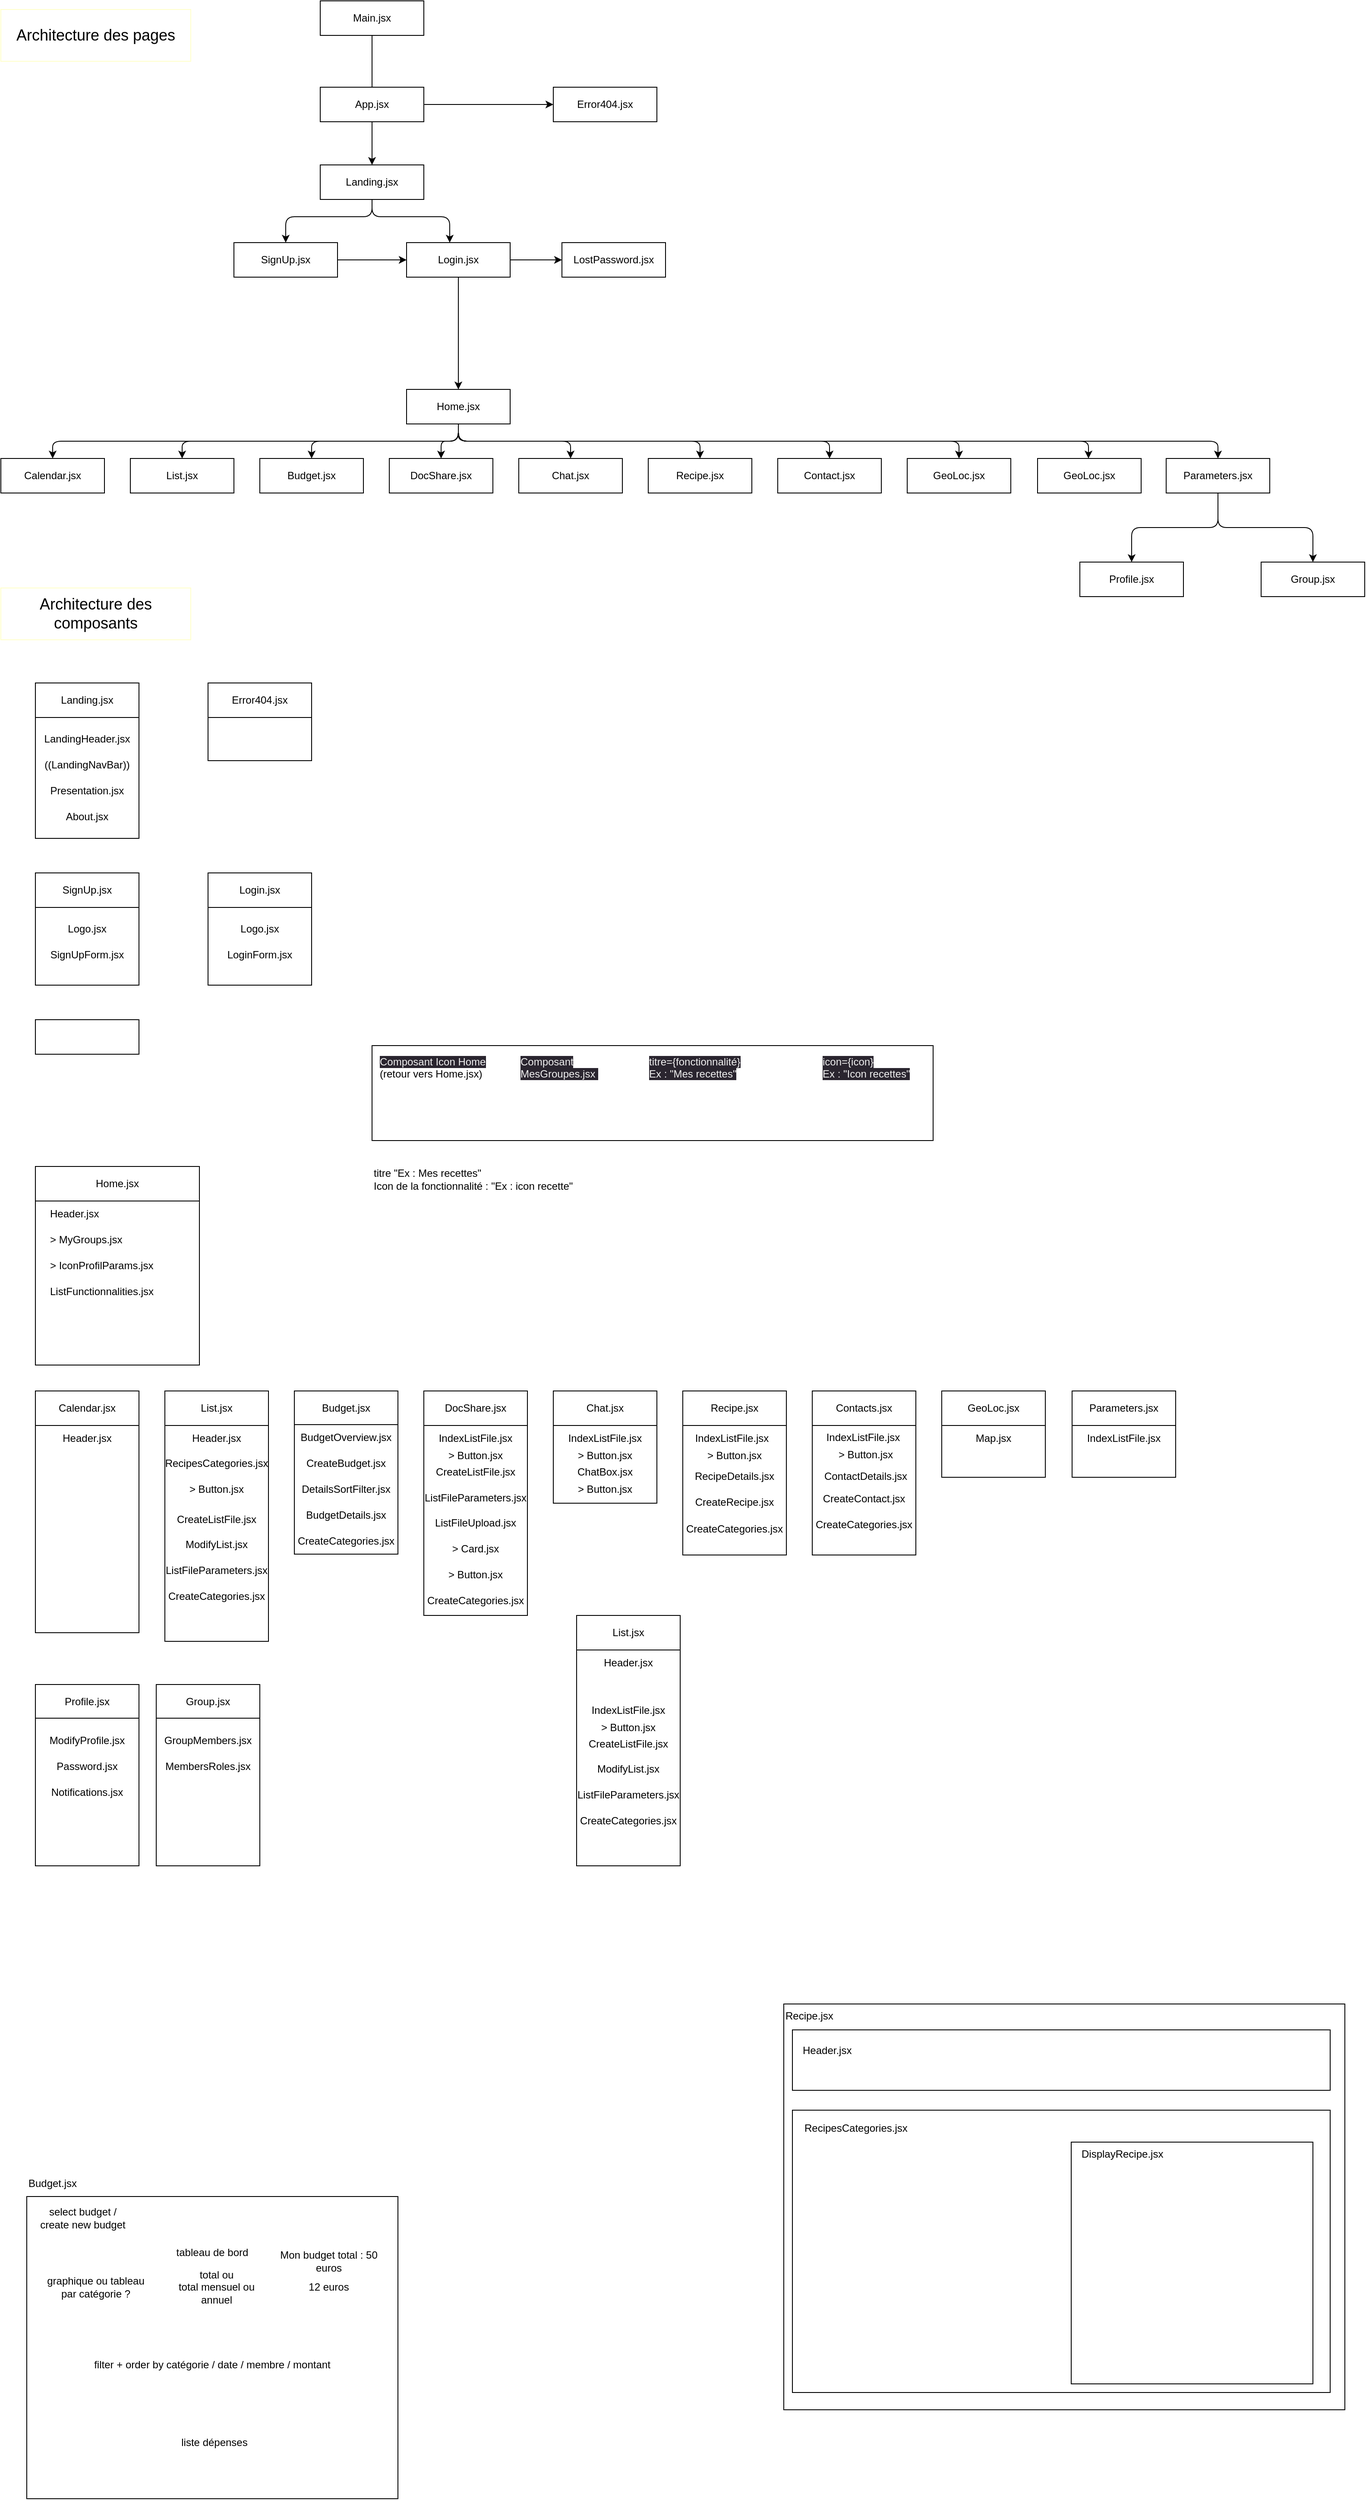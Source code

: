 <mxfile>
    <diagram id="5o8bM8-QLdAC3v31qYS7" name="Page-1">
        <mxGraphModel dx="1449" dy="747" grid="1" gridSize="10" guides="1" tooltips="1" connect="1" arrows="1" fold="1" page="1" pageScale="1" pageWidth="827" pageHeight="1169" math="0" shadow="0">
            <root>
                <mxCell id="0"/>
                <mxCell id="1" parent="0"/>
                <mxCell id="180" value="" style="whiteSpace=wrap;html=1;" parent="1" vertex="1">
                    <mxGeometry x="80" y="1679" width="120" height="241" as="geometry"/>
                </mxCell>
                <mxCell id="299" value="" style="whiteSpace=wrap;html=1;" parent="1" vertex="1">
                    <mxGeometry x="1500" y="680" width="120" height="40" as="geometry"/>
                </mxCell>
                <mxCell id="287" value="" style="whiteSpace=wrap;html=1;" parent="1" vertex="1">
                    <mxGeometry x="1290" y="680" width="120" height="40" as="geometry"/>
                </mxCell>
                <mxCell id="97" style="edgeStyle=none;html=1;exitX=0.5;exitY=1;exitDx=0;exitDy=0;entryX=0.5;entryY=0;entryDx=0;entryDy=0;" parent="1" source="2" target="9" edge="1">
                    <mxGeometry relative="1" as="geometry"/>
                </mxCell>
                <mxCell id="2" value="" style="whiteSpace=wrap;html=1;" parent="1" vertex="1">
                    <mxGeometry x="410" y="30" width="120" height="40" as="geometry"/>
                </mxCell>
                <mxCell id="3" value="Main.jsx" style="text;strokeColor=none;align=center;fillColor=none;html=1;verticalAlign=middle;whiteSpace=wrap;rounded=0;" parent="1" vertex="1">
                    <mxGeometry x="440" y="35" width="60" height="30" as="geometry"/>
                </mxCell>
                <mxCell id="9" value="" style="whiteSpace=wrap;html=1;" parent="1" vertex="1">
                    <mxGeometry x="410" y="220" width="120" height="40" as="geometry"/>
                </mxCell>
                <mxCell id="10" value="Landing.jsx" style="text;strokeColor=none;align=center;fillColor=none;html=1;verticalAlign=middle;whiteSpace=wrap;rounded=0;" parent="1" vertex="1">
                    <mxGeometry x="440" y="225" width="60" height="30" as="geometry"/>
                </mxCell>
                <mxCell id="22" style="edgeStyle=none;html=1;exitX=1;exitY=0.5;exitDx=0;exitDy=0;entryX=0;entryY=0.5;entryDx=0;entryDy=0;" parent="1" source="13" target="15" edge="1">
                    <mxGeometry relative="1" as="geometry"/>
                </mxCell>
                <mxCell id="13" value="" style="whiteSpace=wrap;html=1;" parent="1" vertex="1">
                    <mxGeometry x="310" y="310" width="120" height="40" as="geometry"/>
                </mxCell>
                <mxCell id="14" value="SignUp.jsx" style="text;strokeColor=none;align=center;fillColor=none;html=1;verticalAlign=middle;whiteSpace=wrap;rounded=0;" parent="1" vertex="1">
                    <mxGeometry x="340" y="315" width="60" height="30" as="geometry"/>
                </mxCell>
                <mxCell id="184" style="edgeStyle=none;html=1;exitX=1;exitY=0.5;exitDx=0;exitDy=0;entryX=0;entryY=0.5;entryDx=0;entryDy=0;fontSize=18;" parent="1" source="15" target="182" edge="1">
                    <mxGeometry relative="1" as="geometry"/>
                </mxCell>
                <mxCell id="15" value="" style="whiteSpace=wrap;html=1;" parent="1" vertex="1">
                    <mxGeometry x="510" y="310" width="120" height="40" as="geometry"/>
                </mxCell>
                <mxCell id="380" style="edgeStyle=none;html=1;entryX=0.5;entryY=0;entryDx=0;entryDy=0;" parent="1" target="23" edge="1">
                    <mxGeometry relative="1" as="geometry">
                        <mxPoint x="570" y="350" as="sourcePoint"/>
                        <Array as="points">
                            <mxPoint x="570" y="390"/>
                        </Array>
                    </mxGeometry>
                </mxCell>
                <mxCell id="16" value="Login.jsx" style="text;strokeColor=none;align=center;fillColor=none;html=1;verticalAlign=middle;whiteSpace=wrap;rounded=0;" parent="1" vertex="1">
                    <mxGeometry x="540" y="315" width="60" height="30" as="geometry"/>
                </mxCell>
                <mxCell id="23" value="" style="whiteSpace=wrap;html=1;" parent="1" vertex="1">
                    <mxGeometry x="510" y="480" width="120" height="40" as="geometry"/>
                </mxCell>
                <mxCell id="24" value="Home.jsx" style="text;strokeColor=none;align=center;fillColor=none;html=1;verticalAlign=middle;whiteSpace=wrap;rounded=0;" parent="1" vertex="1">
                    <mxGeometry x="540" y="485" width="60" height="30" as="geometry"/>
                </mxCell>
                <mxCell id="26" value="" style="whiteSpace=wrap;html=1;" parent="1" vertex="1">
                    <mxGeometry x="40" y="560" width="120" height="40" as="geometry"/>
                </mxCell>
                <mxCell id="27" value="Calendar.jsx" style="text;strokeColor=none;align=center;fillColor=none;html=1;verticalAlign=middle;whiteSpace=wrap;rounded=0;" parent="1" vertex="1">
                    <mxGeometry x="70" y="565" width="60" height="30" as="geometry"/>
                </mxCell>
                <mxCell id="28" value="" style="whiteSpace=wrap;html=1;" parent="1" vertex="1">
                    <mxGeometry x="190" y="560" width="120" height="40" as="geometry"/>
                </mxCell>
                <mxCell id="29" value="List.jsx" style="text;strokeColor=none;align=center;fillColor=none;html=1;verticalAlign=middle;whiteSpace=wrap;rounded=0;" parent="1" vertex="1">
                    <mxGeometry x="220" y="565" width="60" height="30" as="geometry"/>
                </mxCell>
                <mxCell id="30" value="" style="whiteSpace=wrap;html=1;" parent="1" vertex="1">
                    <mxGeometry x="340" y="560" width="120" height="40" as="geometry"/>
                </mxCell>
                <mxCell id="31" value="Budget.jsx" style="text;strokeColor=none;align=center;fillColor=none;html=1;verticalAlign=middle;whiteSpace=wrap;rounded=0;" parent="1" vertex="1">
                    <mxGeometry x="370" y="565" width="60" height="30" as="geometry"/>
                </mxCell>
                <mxCell id="32" value="" style="whiteSpace=wrap;html=1;" parent="1" vertex="1">
                    <mxGeometry x="490" y="560" width="120" height="40" as="geometry"/>
                </mxCell>
                <mxCell id="33" value="DocShare.jsx" style="text;strokeColor=none;align=center;fillColor=none;html=1;verticalAlign=middle;whiteSpace=wrap;rounded=0;" parent="1" vertex="1">
                    <mxGeometry x="520" y="565" width="60" height="30" as="geometry"/>
                </mxCell>
                <mxCell id="34" value="" style="whiteSpace=wrap;html=1;" parent="1" vertex="1">
                    <mxGeometry x="640" y="560" width="120" height="40" as="geometry"/>
                </mxCell>
                <mxCell id="35" value="Chat.jsx" style="text;strokeColor=none;align=center;fillColor=none;html=1;verticalAlign=middle;whiteSpace=wrap;rounded=0;" parent="1" vertex="1">
                    <mxGeometry x="670" y="565" width="60" height="30" as="geometry"/>
                </mxCell>
                <mxCell id="36" value="" style="whiteSpace=wrap;html=1;" parent="1" vertex="1">
                    <mxGeometry x="790" y="560" width="120" height="40" as="geometry"/>
                </mxCell>
                <mxCell id="37" value="Recipe.jsx" style="text;strokeColor=none;align=center;fillColor=none;html=1;verticalAlign=middle;whiteSpace=wrap;rounded=0;" parent="1" vertex="1">
                    <mxGeometry x="820" y="565" width="60" height="30" as="geometry"/>
                </mxCell>
                <mxCell id="38" style="edgeStyle=orthogonalEdgeStyle;html=1;exitX=0.5;exitY=1;exitDx=0;exitDy=0;entryX=0.5;entryY=0;entryDx=0;entryDy=0;" parent="1" source="23" target="26" edge="1">
                    <mxGeometry relative="1" as="geometry">
                        <mxPoint x="580" y="535" as="sourcePoint"/>
                        <mxPoint x="480" y="565" as="targetPoint"/>
                    </mxGeometry>
                </mxCell>
                <mxCell id="39" style="edgeStyle=orthogonalEdgeStyle;html=1;exitX=0.5;exitY=1;exitDx=0;exitDy=0;" parent="1" source="23" edge="1">
                    <mxGeometry relative="1" as="geometry">
                        <mxPoint x="580" y="530" as="sourcePoint"/>
                        <mxPoint x="250" y="560" as="targetPoint"/>
                        <Array as="points">
                            <mxPoint x="570" y="540"/>
                            <mxPoint x="250" y="540"/>
                        </Array>
                    </mxGeometry>
                </mxCell>
                <mxCell id="40" style="edgeStyle=orthogonalEdgeStyle;html=1;entryX=0.5;entryY=0;entryDx=0;entryDy=0;" parent="1" target="30" edge="1">
                    <mxGeometry relative="1" as="geometry">
                        <mxPoint x="570" y="520" as="sourcePoint"/>
                        <mxPoint x="390" y="560" as="targetPoint"/>
                        <Array as="points">
                            <mxPoint x="570" y="540"/>
                            <mxPoint x="400" y="540"/>
                        </Array>
                    </mxGeometry>
                </mxCell>
                <mxCell id="45" style="edgeStyle=orthogonalEdgeStyle;html=1;entryX=0.5;entryY=0;entryDx=0;entryDy=0;" parent="1" target="32" edge="1">
                    <mxGeometry relative="1" as="geometry">
                        <mxPoint x="570" y="520" as="sourcePoint"/>
                        <mxPoint x="400" y="560" as="targetPoint"/>
                        <Array as="points">
                            <mxPoint x="570" y="540"/>
                            <mxPoint x="550" y="540"/>
                        </Array>
                    </mxGeometry>
                </mxCell>
                <mxCell id="46" style="edgeStyle=orthogonalEdgeStyle;html=1;entryX=0.5;entryY=0;entryDx=0;entryDy=0;" parent="1" target="34" edge="1">
                    <mxGeometry relative="1" as="geometry">
                        <mxPoint x="570" y="520" as="sourcePoint"/>
                        <mxPoint x="560" y="570" as="targetPoint"/>
                        <Array as="points">
                            <mxPoint x="570" y="540"/>
                            <mxPoint x="700" y="540"/>
                        </Array>
                    </mxGeometry>
                </mxCell>
                <mxCell id="48" style="edgeStyle=orthogonalEdgeStyle;html=1;entryX=0.5;entryY=0;entryDx=0;entryDy=0;" parent="1" edge="1">
                    <mxGeometry relative="1" as="geometry">
                        <mxPoint x="570" y="520" as="sourcePoint"/>
                        <mxPoint x="850" y="560" as="targetPoint"/>
                        <Array as="points">
                            <mxPoint x="570" y="520"/>
                            <mxPoint x="570" y="540"/>
                            <mxPoint x="850" y="540"/>
                        </Array>
                    </mxGeometry>
                </mxCell>
                <mxCell id="49" value="" style="whiteSpace=wrap;html=1;" parent="1" vertex="1">
                    <mxGeometry x="940" y="560" width="120" height="40" as="geometry"/>
                </mxCell>
                <mxCell id="50" value="Contact.jsx" style="text;strokeColor=none;align=center;fillColor=none;html=1;verticalAlign=middle;whiteSpace=wrap;rounded=0;" parent="1" vertex="1">
                    <mxGeometry x="970" y="565" width="60" height="30" as="geometry"/>
                </mxCell>
                <mxCell id="51" value="" style="whiteSpace=wrap;html=1;" parent="1" vertex="1">
                    <mxGeometry x="1090" y="560" width="120" height="40" as="geometry"/>
                </mxCell>
                <mxCell id="52" value="GeoLoc.jsx" style="text;strokeColor=none;align=center;fillColor=none;html=1;verticalAlign=middle;whiteSpace=wrap;rounded=0;" parent="1" vertex="1">
                    <mxGeometry x="1120" y="565" width="60" height="30" as="geometry"/>
                </mxCell>
                <mxCell id="53" style="edgeStyle=orthogonalEdgeStyle;html=1;entryX=0.5;entryY=0;entryDx=0;entryDy=0;" parent="1" edge="1">
                    <mxGeometry relative="1" as="geometry">
                        <mxPoint x="570" y="520" as="sourcePoint"/>
                        <mxPoint x="1000" y="560" as="targetPoint"/>
                        <Array as="points">
                            <mxPoint x="570" y="520"/>
                            <mxPoint x="570" y="540"/>
                            <mxPoint x="1000" y="540"/>
                        </Array>
                    </mxGeometry>
                </mxCell>
                <mxCell id="54" style="edgeStyle=orthogonalEdgeStyle;html=1;entryX=0.5;entryY=0;entryDx=0;entryDy=0;" parent="1" edge="1">
                    <mxGeometry relative="1" as="geometry">
                        <mxPoint x="570" y="520" as="sourcePoint"/>
                        <mxPoint x="1150" y="560" as="targetPoint"/>
                        <Array as="points">
                            <mxPoint x="570" y="520"/>
                            <mxPoint x="570" y="540"/>
                            <mxPoint x="1150" y="540"/>
                        </Array>
                    </mxGeometry>
                </mxCell>
                <mxCell id="94" value="" style="whiteSpace=wrap;html=1;" parent="1" vertex="1">
                    <mxGeometry x="1241" y="560" width="120" height="40" as="geometry"/>
                </mxCell>
                <mxCell id="95" value="GeoLoc.jsx" style="text;strokeColor=none;align=center;fillColor=none;html=1;verticalAlign=middle;whiteSpace=wrap;rounded=0;" parent="1" vertex="1">
                    <mxGeometry x="1271" y="565" width="60" height="30" as="geometry"/>
                </mxCell>
                <mxCell id="96" style="edgeStyle=orthogonalEdgeStyle;html=1;entryX=0.5;entryY=0;entryDx=0;entryDy=0;" parent="1" edge="1">
                    <mxGeometry relative="1" as="geometry">
                        <mxPoint x="570" y="526" as="sourcePoint"/>
                        <mxPoint x="1300" y="560" as="targetPoint"/>
                        <Array as="points">
                            <mxPoint x="570" y="540"/>
                            <mxPoint x="1300" y="540"/>
                        </Array>
                    </mxGeometry>
                </mxCell>
                <mxCell id="99" value="" style="whiteSpace=wrap;html=1;" parent="1" vertex="1">
                    <mxGeometry x="1390" y="560" width="120" height="40" as="geometry"/>
                </mxCell>
                <mxCell id="374" style="edgeStyle=orthogonalEdgeStyle;html=1;exitX=0.5;exitY=1;exitDx=0;exitDy=0;" parent="1" source="100" target="299" edge="1">
                    <mxGeometry relative="1" as="geometry"/>
                </mxCell>
                <mxCell id="375" style="edgeStyle=orthogonalEdgeStyle;html=1;exitX=0.5;exitY=1;exitDx=0;exitDy=0;entryX=0.5;entryY=0;entryDx=0;entryDy=0;" parent="1" source="100" target="287" edge="1">
                    <mxGeometry relative="1" as="geometry"/>
                </mxCell>
                <mxCell id="100" value="Parameters.jsx" style="text;strokeColor=none;align=center;fillColor=none;html=1;verticalAlign=middle;whiteSpace=wrap;rounded=0;" parent="1" vertex="1">
                    <mxGeometry x="1420" y="560" width="60" height="40" as="geometry"/>
                </mxCell>
                <mxCell id="101" style="edgeStyle=orthogonalEdgeStyle;html=1;entryX=0.5;entryY=0;entryDx=0;entryDy=0;exitX=0.5;exitY=1;exitDx=0;exitDy=0;" parent="1" source="23" edge="1">
                    <mxGeometry relative="1" as="geometry">
                        <mxPoint x="720" y="526" as="sourcePoint"/>
                        <mxPoint x="1450" y="560" as="targetPoint"/>
                        <Array as="points">
                            <mxPoint x="570" y="540"/>
                            <mxPoint x="1450" y="540"/>
                        </Array>
                    </mxGeometry>
                </mxCell>
                <mxCell id="110" style="edgeStyle=orthogonalEdgeStyle;html=1;entryX=0.5;entryY=0;entryDx=0;entryDy=0;" parent="1" target="13" edge="1">
                    <mxGeometry relative="1" as="geometry">
                        <mxPoint x="470" y="260" as="sourcePoint"/>
                        <mxPoint x="360" y="310" as="targetPoint"/>
                        <Array as="points">
                            <mxPoint x="470" y="280"/>
                            <mxPoint x="370" y="280"/>
                        </Array>
                    </mxGeometry>
                </mxCell>
                <mxCell id="111" style="edgeStyle=orthogonalEdgeStyle;html=1;" parent="1" edge="1">
                    <mxGeometry relative="1" as="geometry">
                        <mxPoint x="470" y="260" as="sourcePoint"/>
                        <mxPoint x="560" y="310" as="targetPoint"/>
                        <Array as="points">
                            <mxPoint x="470" y="280"/>
                            <mxPoint x="560" y="280"/>
                            <mxPoint x="560" y="308"/>
                        </Array>
                    </mxGeometry>
                </mxCell>
                <mxCell id="116" value="&lt;font style=&quot;font-size: 18px;&quot;&gt;Architecture des pages&lt;/font&gt;" style="text;html=1;strokeColor=#FFFFCC;fillColor=none;align=center;verticalAlign=middle;whiteSpace=wrap;rounded=0;" parent="1" vertex="1">
                    <mxGeometry x="40" y="40" width="220" height="60" as="geometry"/>
                </mxCell>
                <mxCell id="117" value="&lt;font style=&quot;font-size: 18px;&quot;&gt;Architecture des composants&lt;/font&gt;" style="text;html=1;strokeColor=#FFFFCC;fillColor=none;align=center;verticalAlign=middle;whiteSpace=wrap;rounded=0;" parent="1" vertex="1">
                    <mxGeometry x="40" y="710" width="220" height="60" as="geometry"/>
                </mxCell>
                <mxCell id="119" value="" style="whiteSpace=wrap;html=1;" parent="1" vertex="1">
                    <mxGeometry x="80" y="820" width="120" height="40" as="geometry"/>
                </mxCell>
                <mxCell id="120" value="Landing.jsx" style="text;strokeColor=none;align=center;fillColor=none;html=1;verticalAlign=middle;whiteSpace=wrap;rounded=0;" parent="1" vertex="1">
                    <mxGeometry x="110" y="825" width="60" height="30" as="geometry"/>
                </mxCell>
                <mxCell id="123" value="" style="whiteSpace=wrap;html=1;" parent="1" vertex="1">
                    <mxGeometry x="80" y="860" width="120" height="140" as="geometry"/>
                </mxCell>
                <mxCell id="124" value="LandingHeader.jsx" style="text;strokeColor=none;align=center;fillColor=none;html=1;verticalAlign=middle;whiteSpace=wrap;rounded=0;" parent="1" vertex="1">
                    <mxGeometry x="85" y="870" width="110" height="30" as="geometry"/>
                </mxCell>
                <mxCell id="128" value="Presentation.jsx" style="text;strokeColor=none;align=center;fillColor=none;html=1;verticalAlign=middle;whiteSpace=wrap;rounded=0;" parent="1" vertex="1">
                    <mxGeometry x="80" y="930" width="120" height="30" as="geometry"/>
                </mxCell>
                <mxCell id="185" style="edgeStyle=none;html=1;exitX=1;exitY=0.5;exitDx=0;exitDy=0;fontSize=18;" parent="1" source="130" edge="1">
                    <mxGeometry relative="1" as="geometry">
                        <mxPoint x="680" y="150" as="targetPoint"/>
                    </mxGeometry>
                </mxCell>
                <mxCell id="130" value="" style="whiteSpace=wrap;html=1;" parent="1" vertex="1">
                    <mxGeometry x="410" y="130" width="120" height="40" as="geometry"/>
                </mxCell>
                <mxCell id="131" value="App.jsx" style="text;strokeColor=none;align=center;fillColor=none;html=1;verticalAlign=middle;whiteSpace=wrap;rounded=0;" parent="1" vertex="1">
                    <mxGeometry x="440" y="135" width="60" height="30" as="geometry"/>
                </mxCell>
                <mxCell id="132" value="" style="whiteSpace=wrap;html=1;" parent="1" vertex="1">
                    <mxGeometry x="80" y="1040" width="120" height="40" as="geometry"/>
                </mxCell>
                <mxCell id="133" value="SignUp.jsx" style="text;strokeColor=none;align=center;fillColor=none;html=1;verticalAlign=middle;whiteSpace=wrap;rounded=0;" parent="1" vertex="1">
                    <mxGeometry x="110" y="1045" width="60" height="30" as="geometry"/>
                </mxCell>
                <mxCell id="134" value="" style="whiteSpace=wrap;html=1;" parent="1" vertex="1">
                    <mxGeometry x="280" y="1040" width="120" height="40" as="geometry"/>
                </mxCell>
                <mxCell id="135" value="Login.jsx" style="text;strokeColor=none;align=center;fillColor=none;html=1;verticalAlign=middle;whiteSpace=wrap;rounded=0;" parent="1" vertex="1">
                    <mxGeometry x="310" y="1045" width="60" height="30" as="geometry"/>
                </mxCell>
                <mxCell id="136" value="" style="whiteSpace=wrap;html=1;" parent="1" vertex="1">
                    <mxGeometry x="80" y="1080" width="120" height="90" as="geometry"/>
                </mxCell>
                <mxCell id="137" value="Logo.jsx" style="text;strokeColor=none;align=center;fillColor=none;html=1;verticalAlign=middle;whiteSpace=wrap;rounded=0;" parent="1" vertex="1">
                    <mxGeometry x="85" y="1090" width="110" height="30" as="geometry"/>
                </mxCell>
                <mxCell id="138" value="" style="whiteSpace=wrap;html=1;" parent="1" vertex="1">
                    <mxGeometry x="280" y="1080" width="120" height="90" as="geometry"/>
                </mxCell>
                <mxCell id="139" value="Logo.jsx" style="text;strokeColor=none;align=center;fillColor=none;html=1;verticalAlign=middle;whiteSpace=wrap;rounded=0;" parent="1" vertex="1">
                    <mxGeometry x="285" y="1090" width="110" height="30" as="geometry"/>
                </mxCell>
                <mxCell id="140" value="SignUpForm.jsx" style="text;strokeColor=none;align=center;fillColor=none;html=1;verticalAlign=middle;whiteSpace=wrap;rounded=0;" parent="1" vertex="1">
                    <mxGeometry x="80" y="1120" width="120" height="30" as="geometry"/>
                </mxCell>
                <mxCell id="141" value="LoginForm.jsx" style="text;strokeColor=none;align=center;fillColor=none;html=1;verticalAlign=middle;whiteSpace=wrap;rounded=0;" parent="1" vertex="1">
                    <mxGeometry x="280" y="1120" width="120" height="30" as="geometry"/>
                </mxCell>
                <mxCell id="142" value="About.jsx" style="text;strokeColor=none;align=center;fillColor=none;html=1;verticalAlign=middle;whiteSpace=wrap;rounded=0;" parent="1" vertex="1">
                    <mxGeometry x="80" y="960" width="120" height="30" as="geometry"/>
                </mxCell>
                <mxCell id="143" value="((LandingNavBar))" style="text;strokeColor=none;align=center;fillColor=none;html=1;verticalAlign=middle;whiteSpace=wrap;rounded=0;" parent="1" vertex="1">
                    <mxGeometry x="80" y="900" width="120" height="30" as="geometry"/>
                </mxCell>
                <mxCell id="146" value="" style="whiteSpace=wrap;html=1;" parent="1" vertex="1">
                    <mxGeometry x="80" y="1210" width="120" height="40" as="geometry"/>
                </mxCell>
                <mxCell id="151" value="" style="whiteSpace=wrap;html=1;" parent="1" vertex="1">
                    <mxGeometry x="80" y="1380" width="190" height="40" as="geometry"/>
                </mxCell>
                <mxCell id="152" value="Home.jsx" style="text;strokeColor=none;align=center;fillColor=none;html=1;verticalAlign=middle;whiteSpace=wrap;rounded=0;" parent="1" vertex="1">
                    <mxGeometry x="145" y="1385" width="60" height="30" as="geometry"/>
                </mxCell>
                <mxCell id="153" value="" style="whiteSpace=wrap;html=1;" parent="1" vertex="1">
                    <mxGeometry x="80" y="1420" width="190" height="190" as="geometry"/>
                </mxCell>
                <mxCell id="160" value="" style="whiteSpace=wrap;html=1;" parent="1" vertex="1">
                    <mxGeometry x="80" y="1640" width="120" height="40" as="geometry"/>
                </mxCell>
                <mxCell id="161" value="Calendar.jsx" style="text;strokeColor=none;align=center;fillColor=none;html=1;verticalAlign=middle;whiteSpace=wrap;rounded=0;" parent="1" vertex="1">
                    <mxGeometry x="110" y="1645" width="60" height="30" as="geometry"/>
                </mxCell>
                <mxCell id="162" value="" style="whiteSpace=wrap;html=1;" parent="1" vertex="1">
                    <mxGeometry x="230" y="1640" width="120" height="40" as="geometry"/>
                </mxCell>
                <mxCell id="163" value="List.jsx" style="text;strokeColor=none;align=center;fillColor=none;html=1;verticalAlign=middle;whiteSpace=wrap;rounded=0;" parent="1" vertex="1">
                    <mxGeometry x="260" y="1645" width="60" height="30" as="geometry"/>
                </mxCell>
                <mxCell id="164" value="" style="whiteSpace=wrap;html=1;" parent="1" vertex="1">
                    <mxGeometry x="380" y="1640" width="120" height="40" as="geometry"/>
                </mxCell>
                <mxCell id="165" value="Budget.jsx" style="text;strokeColor=none;align=center;fillColor=none;html=1;verticalAlign=middle;whiteSpace=wrap;rounded=0;" parent="1" vertex="1">
                    <mxGeometry x="410" y="1645" width="60" height="30" as="geometry"/>
                </mxCell>
                <mxCell id="166" value="" style="whiteSpace=wrap;html=1;" parent="1" vertex="1">
                    <mxGeometry x="530" y="1640" width="120" height="40" as="geometry"/>
                </mxCell>
                <mxCell id="167" value="DocShare.jsx" style="text;strokeColor=none;align=center;fillColor=none;html=1;verticalAlign=middle;whiteSpace=wrap;rounded=0;" parent="1" vertex="1">
                    <mxGeometry x="560" y="1645" width="60" height="30" as="geometry"/>
                </mxCell>
                <mxCell id="168" value="" style="whiteSpace=wrap;html=1;" parent="1" vertex="1">
                    <mxGeometry x="680" y="1640" width="120" height="40" as="geometry"/>
                </mxCell>
                <mxCell id="169" value="Chat.jsx" style="text;strokeColor=none;align=center;fillColor=none;html=1;verticalAlign=middle;whiteSpace=wrap;rounded=0;" parent="1" vertex="1">
                    <mxGeometry x="710" y="1645" width="60" height="30" as="geometry"/>
                </mxCell>
                <mxCell id="170" value="" style="whiteSpace=wrap;html=1;" parent="1" vertex="1">
                    <mxGeometry x="830" y="1640" width="120" height="40" as="geometry"/>
                </mxCell>
                <mxCell id="171" value="Recipe.jsx" style="text;strokeColor=none;align=center;fillColor=none;html=1;verticalAlign=middle;whiteSpace=wrap;rounded=0;" parent="1" vertex="1">
                    <mxGeometry x="860" y="1645" width="60" height="30" as="geometry"/>
                </mxCell>
                <mxCell id="172" value="" style="whiteSpace=wrap;html=1;" parent="1" vertex="1">
                    <mxGeometry x="980" y="1640" width="120" height="40" as="geometry"/>
                </mxCell>
                <mxCell id="173" value="Contacts.jsx" style="text;strokeColor=none;align=center;fillColor=none;html=1;verticalAlign=middle;whiteSpace=wrap;rounded=0;" parent="1" vertex="1">
                    <mxGeometry x="1010" y="1645" width="60" height="30" as="geometry"/>
                </mxCell>
                <mxCell id="174" value="" style="whiteSpace=wrap;html=1;" parent="1" vertex="1">
                    <mxGeometry x="1130" y="1640" width="120" height="40" as="geometry"/>
                </mxCell>
                <mxCell id="175" value="GeoLoc.jsx" style="text;strokeColor=none;align=center;fillColor=none;html=1;verticalAlign=middle;whiteSpace=wrap;rounded=0;" parent="1" vertex="1">
                    <mxGeometry x="1160" y="1645" width="60" height="30" as="geometry"/>
                </mxCell>
                <mxCell id="176" value="" style="whiteSpace=wrap;html=1;" parent="1" vertex="1">
                    <mxGeometry x="1281" y="1640" width="120" height="40" as="geometry"/>
                </mxCell>
                <mxCell id="179" value="Parameters.jsx" style="text;strokeColor=none;align=center;fillColor=none;html=1;verticalAlign=middle;whiteSpace=wrap;rounded=0;" parent="1" vertex="1">
                    <mxGeometry x="1311" y="1645" width="60" height="30" as="geometry"/>
                </mxCell>
                <mxCell id="182" value="" style="whiteSpace=wrap;html=1;" parent="1" vertex="1">
                    <mxGeometry x="690" y="310" width="120" height="40" as="geometry"/>
                </mxCell>
                <mxCell id="183" value="LostPassword.jsx" style="text;strokeColor=none;align=center;fillColor=none;html=1;verticalAlign=middle;whiteSpace=wrap;rounded=0;" parent="1" vertex="1">
                    <mxGeometry x="720" y="315" width="60" height="30" as="geometry"/>
                </mxCell>
                <mxCell id="186" value="" style="whiteSpace=wrap;html=1;" parent="1" vertex="1">
                    <mxGeometry x="680" y="130" width="120" height="40" as="geometry"/>
                </mxCell>
                <mxCell id="187" value="Error404.jsx" style="text;strokeColor=none;align=center;fillColor=none;html=1;verticalAlign=middle;whiteSpace=wrap;rounded=0;" parent="1" vertex="1">
                    <mxGeometry x="710" y="135" width="60" height="30" as="geometry"/>
                </mxCell>
                <mxCell id="195" value="" style="whiteSpace=wrap;html=1;" parent="1" vertex="1">
                    <mxGeometry x="280" y="820" width="120" height="40" as="geometry"/>
                </mxCell>
                <mxCell id="196" value="Error404.jsx" style="text;strokeColor=none;align=center;fillColor=none;html=1;verticalAlign=middle;whiteSpace=wrap;rounded=0;" parent="1" vertex="1">
                    <mxGeometry x="310" y="825" width="60" height="30" as="geometry"/>
                </mxCell>
                <mxCell id="197" value="" style="whiteSpace=wrap;html=1;" parent="1" vertex="1">
                    <mxGeometry x="280" y="860" width="120" height="50" as="geometry"/>
                </mxCell>
                <mxCell id="202" value="&amp;gt; MyGroups.jsx" style="text;strokeColor=none;align=left;fillColor=none;html=1;verticalAlign=middle;whiteSpace=wrap;rounded=0;" parent="1" vertex="1">
                    <mxGeometry x="95" y="1450" width="105" height="30" as="geometry"/>
                </mxCell>
                <mxCell id="204" value="" style="whiteSpace=wrap;html=1;" parent="1" vertex="1">
                    <mxGeometry x="230" y="1680" width="120" height="250" as="geometry"/>
                </mxCell>
                <mxCell id="205" value="RecipesCategories.jsx" style="text;strokeColor=none;align=center;fillColor=none;html=1;verticalAlign=middle;whiteSpace=wrap;rounded=0;fontStyle=0" parent="1" vertex="1">
                    <mxGeometry x="230" y="1709" width="120" height="30" as="geometry"/>
                </mxCell>
                <mxCell id="208" value="ListFileParameters.jsx" style="text;strokeColor=none;align=center;fillColor=none;html=1;verticalAlign=middle;whiteSpace=wrap;rounded=0;fontStyle=0" parent="1" vertex="1">
                    <mxGeometry x="230" y="1833" width="120" height="30" as="geometry"/>
                </mxCell>
                <mxCell id="220" value="" style="whiteSpace=wrap;html=1;" parent="1" vertex="1">
                    <mxGeometry x="380" y="1679" width="120" height="150" as="geometry"/>
                </mxCell>
                <mxCell id="221" value="BudgetOverview.jsx" style="text;strokeColor=none;align=center;fillColor=none;html=1;verticalAlign=middle;whiteSpace=wrap;rounded=0;fontStyle=0" parent="1" vertex="1">
                    <mxGeometry x="380" y="1679" width="120" height="30" as="geometry"/>
                </mxCell>
                <mxCell id="222" value="CreateBudget.jsx" style="text;strokeColor=none;align=center;fillColor=none;html=1;verticalAlign=middle;whiteSpace=wrap;rounded=0;fontStyle=0" parent="1" vertex="1">
                    <mxGeometry x="380" y="1709" width="120" height="30" as="geometry"/>
                </mxCell>
                <mxCell id="223" value="BudgetDetails.jsx" style="text;strokeColor=none;align=center;fillColor=none;html=1;verticalAlign=middle;whiteSpace=wrap;rounded=0;fontStyle=0" parent="1" vertex="1">
                    <mxGeometry x="380" y="1769" width="120" height="30" as="geometry"/>
                </mxCell>
                <mxCell id="224" value="DetailsSortFilter.jsx" style="text;strokeColor=none;align=center;fillColor=none;html=1;verticalAlign=middle;whiteSpace=wrap;rounded=0;fontStyle=0" parent="1" vertex="1">
                    <mxGeometry x="380" y="1739" width="120" height="30" as="geometry"/>
                </mxCell>
                <mxCell id="225" value="" style="whiteSpace=wrap;html=1;" parent="1" vertex="1">
                    <mxGeometry x="530" y="1680" width="120" height="220" as="geometry"/>
                </mxCell>
                <mxCell id="226" value="IndexListFile.jsx" style="text;strokeColor=none;align=center;fillColor=none;html=1;verticalAlign=middle;whiteSpace=wrap;rounded=0;fontStyle=0" parent="1" vertex="1">
                    <mxGeometry x="530" y="1680" width="120" height="30" as="geometry"/>
                </mxCell>
                <mxCell id="231" value="&amp;gt; Button.jsx" style="text;strokeColor=none;align=center;fillColor=none;html=1;verticalAlign=middle;whiteSpace=wrap;rounded=0;fontStyle=0" parent="1" vertex="1">
                    <mxGeometry x="530" y="1838" width="120" height="30" as="geometry"/>
                </mxCell>
                <mxCell id="234" value="CreateListFile.jsx" style="text;strokeColor=none;align=center;fillColor=none;html=1;verticalAlign=middle;whiteSpace=wrap;rounded=0;fontStyle=0" parent="1" vertex="1">
                    <mxGeometry x="530" y="1719" width="120" height="30" as="geometry"/>
                </mxCell>
                <mxCell id="235" value="ListFileParameters.jsx" style="text;strokeColor=none;align=center;fillColor=none;html=1;verticalAlign=middle;whiteSpace=wrap;rounded=0;fontStyle=0" parent="1" vertex="1">
                    <mxGeometry x="530" y="1749" width="120" height="30" as="geometry"/>
                </mxCell>
                <mxCell id="236" value="ListFileUpload.jsx" style="text;strokeColor=none;align=center;fillColor=none;html=1;verticalAlign=middle;whiteSpace=wrap;rounded=0;fontStyle=0" parent="1" vertex="1">
                    <mxGeometry x="530" y="1778" width="120" height="30" as="geometry"/>
                </mxCell>
                <mxCell id="237" value="&amp;gt; Card.jsx" style="text;strokeColor=none;align=center;fillColor=none;html=1;verticalAlign=middle;whiteSpace=wrap;rounded=0;fontStyle=0" parent="1" vertex="1">
                    <mxGeometry x="530" y="1808" width="120" height="30" as="geometry"/>
                </mxCell>
                <mxCell id="238" value="&amp;gt; Button.jsx" style="text;strokeColor=none;align=center;fillColor=none;html=1;verticalAlign=middle;whiteSpace=wrap;rounded=0;fontStyle=0" parent="1" vertex="1">
                    <mxGeometry x="530" y="1700" width="120" height="30" as="geometry"/>
                </mxCell>
                <mxCell id="239" value="CreateListFile.jsx" style="text;strokeColor=none;align=center;fillColor=none;html=1;verticalAlign=middle;whiteSpace=wrap;rounded=0;fontStyle=0" parent="1" vertex="1">
                    <mxGeometry x="230" y="1774" width="120" height="30" as="geometry"/>
                </mxCell>
                <mxCell id="240" value="ModifyList.jsx" style="text;strokeColor=none;align=center;fillColor=none;html=1;verticalAlign=middle;whiteSpace=wrap;rounded=0;fontStyle=0" parent="1" vertex="1">
                    <mxGeometry x="230" y="1803" width="120" height="30" as="geometry"/>
                </mxCell>
                <mxCell id="241" value="&amp;gt; Button.jsx" style="text;strokeColor=none;align=center;fillColor=none;html=1;verticalAlign=middle;whiteSpace=wrap;rounded=0;fontStyle=0" parent="1" vertex="1">
                    <mxGeometry x="230" y="1739" width="120" height="30" as="geometry"/>
                </mxCell>
                <mxCell id="242" value="" style="whiteSpace=wrap;html=1;" parent="1" vertex="1">
                    <mxGeometry x="680" y="1680" width="120" height="90" as="geometry"/>
                </mxCell>
                <mxCell id="243" value="IndexListFile.jsx" style="text;strokeColor=none;align=center;fillColor=none;html=1;verticalAlign=middle;whiteSpace=wrap;rounded=0;fontStyle=0" parent="1" vertex="1">
                    <mxGeometry x="680" y="1680" width="120" height="30" as="geometry"/>
                </mxCell>
                <mxCell id="244" value="&amp;gt; Button.jsx" style="text;strokeColor=none;align=center;fillColor=none;html=1;verticalAlign=middle;whiteSpace=wrap;rounded=0;fontStyle=0" parent="1" vertex="1">
                    <mxGeometry x="680" y="1700" width="120" height="30" as="geometry"/>
                </mxCell>
                <mxCell id="245" value="ChatBox.jsx" style="text;strokeColor=none;align=center;fillColor=none;html=1;verticalAlign=middle;whiteSpace=wrap;rounded=0;fontStyle=0" parent="1" vertex="1">
                    <mxGeometry x="680" y="1718.5" width="120" height="30" as="geometry"/>
                </mxCell>
                <mxCell id="246" value="&amp;gt; Button.jsx" style="text;strokeColor=none;align=center;fillColor=none;html=1;verticalAlign=middle;whiteSpace=wrap;rounded=0;fontStyle=0" parent="1" vertex="1">
                    <mxGeometry x="680" y="1739" width="120" height="30" as="geometry"/>
                </mxCell>
                <mxCell id="247" value="" style="whiteSpace=wrap;html=1;" parent="1" vertex="1">
                    <mxGeometry x="830" y="1680" width="120" height="150" as="geometry"/>
                </mxCell>
                <mxCell id="248" value="IndexListFile.jsx" style="text;strokeColor=none;align=center;fillColor=none;html=1;verticalAlign=middle;whiteSpace=wrap;rounded=0;fontStyle=0" parent="1" vertex="1">
                    <mxGeometry x="827" y="1680" width="120" height="30" as="geometry"/>
                </mxCell>
                <mxCell id="249" value="&amp;gt; Button.jsx" style="text;strokeColor=none;align=center;fillColor=none;html=1;verticalAlign=middle;whiteSpace=wrap;rounded=0;fontStyle=0" parent="1" vertex="1">
                    <mxGeometry x="830" y="1700" width="120" height="30" as="geometry"/>
                </mxCell>
                <mxCell id="250" value="RecipeDetails.jsx" style="text;strokeColor=none;align=center;fillColor=none;html=1;verticalAlign=middle;whiteSpace=wrap;rounded=0;fontStyle=0" parent="1" vertex="1">
                    <mxGeometry x="830" y="1724" width="120" height="30" as="geometry"/>
                </mxCell>
                <mxCell id="252" value="CreateRecipe.jsx" style="text;strokeColor=none;align=center;fillColor=none;html=1;verticalAlign=middle;whiteSpace=wrap;rounded=0;fontStyle=0" parent="1" vertex="1">
                    <mxGeometry x="830" y="1754" width="120" height="30" as="geometry"/>
                </mxCell>
                <mxCell id="253" value="" style="whiteSpace=wrap;html=1;" parent="1" vertex="1">
                    <mxGeometry x="980" y="1680" width="120" height="150" as="geometry"/>
                </mxCell>
                <mxCell id="254" value="IndexListFile.jsx" style="text;strokeColor=none;align=center;fillColor=none;html=1;verticalAlign=middle;whiteSpace=wrap;rounded=0;fontStyle=0" parent="1" vertex="1">
                    <mxGeometry x="978.5" y="1679" width="120" height="30" as="geometry"/>
                </mxCell>
                <mxCell id="255" value="&amp;gt; Button.jsx" style="text;strokeColor=none;align=center;fillColor=none;html=1;verticalAlign=middle;whiteSpace=wrap;rounded=0;fontStyle=0" parent="1" vertex="1">
                    <mxGeometry x="981.5" y="1699" width="120" height="30" as="geometry"/>
                </mxCell>
                <mxCell id="257" value="CreateContact.jsx" style="text;strokeColor=none;align=center;fillColor=none;html=1;verticalAlign=middle;whiteSpace=wrap;rounded=0;fontStyle=0" parent="1" vertex="1">
                    <mxGeometry x="980" y="1750" width="120" height="30" as="geometry"/>
                </mxCell>
                <mxCell id="258" value="ContactDetails.jsx" style="text;strokeColor=none;align=center;fillColor=none;html=1;verticalAlign=middle;whiteSpace=wrap;rounded=0;fontStyle=0" parent="1" vertex="1">
                    <mxGeometry x="981.5" y="1724" width="120" height="30" as="geometry"/>
                </mxCell>
                <mxCell id="259" value="" style="whiteSpace=wrap;html=1;" parent="1" vertex="1">
                    <mxGeometry x="1130" y="1680" width="120" height="60" as="geometry"/>
                </mxCell>
                <mxCell id="260" value="Map.jsx" style="text;strokeColor=none;align=center;fillColor=none;html=1;verticalAlign=middle;whiteSpace=wrap;rounded=0;" parent="1" vertex="1">
                    <mxGeometry x="1160" y="1680" width="60" height="30" as="geometry"/>
                </mxCell>
                <mxCell id="262" value="" style="whiteSpace=wrap;html=1;" parent="1" vertex="1">
                    <mxGeometry x="1281" y="1680" width="120" height="60" as="geometry"/>
                </mxCell>
                <mxCell id="261" value="IndexListFile.jsx" style="text;strokeColor=none;align=center;fillColor=none;html=1;verticalAlign=middle;whiteSpace=wrap;rounded=0;fontStyle=0" parent="1" vertex="1">
                    <mxGeometry x="1281" y="1680" width="120" height="30" as="geometry"/>
                </mxCell>
                <mxCell id="268" value="" style="group" parent="1" vertex="1" connectable="0">
                    <mxGeometry x="70" y="2543" width="430" height="380" as="geometry"/>
                </mxCell>
                <mxCell id="210" value="" style="whiteSpace=wrap;html=1;" parent="268" vertex="1">
                    <mxGeometry y="30" width="430" height="350" as="geometry"/>
                </mxCell>
                <mxCell id="211" value="Budget.jsx" style="text;strokeColor=none;align=center;fillColor=none;html=1;verticalAlign=middle;whiteSpace=wrap;rounded=0;" parent="268" vertex="1">
                    <mxGeometry width="60" height="30" as="geometry"/>
                </mxCell>
                <mxCell id="212" value="tableau de bord" style="text;strokeColor=none;align=center;fillColor=none;html=1;verticalAlign=middle;whiteSpace=wrap;rounded=0;" parent="268" vertex="1">
                    <mxGeometry x="160" y="80" width="110" height="30" as="geometry"/>
                </mxCell>
                <mxCell id="213" value="graphique ou tableau par catégorie ?" style="text;strokeColor=none;align=center;fillColor=none;html=1;verticalAlign=middle;whiteSpace=wrap;rounded=0;" parent="268" vertex="1">
                    <mxGeometry x="20" y="120" width="120" height="30" as="geometry"/>
                </mxCell>
                <mxCell id="214" value="total ou&lt;br&gt;total mensuel ou annuel" style="text;strokeColor=none;align=center;fillColor=none;html=1;verticalAlign=middle;whiteSpace=wrap;rounded=0;" parent="268" vertex="1">
                    <mxGeometry x="160" y="120" width="120" height="30" as="geometry"/>
                </mxCell>
                <mxCell id="215" value="filter + order by catégorie / date / membre / montant" style="text;strokeColor=none;align=center;fillColor=none;html=1;verticalAlign=middle;whiteSpace=wrap;rounded=0;" parent="268" vertex="1">
                    <mxGeometry y="210" width="430" height="30" as="geometry"/>
                </mxCell>
                <mxCell id="216" value="liste dépenses" style="text;strokeColor=none;align=center;fillColor=none;html=1;verticalAlign=middle;whiteSpace=wrap;rounded=0;" parent="268" vertex="1">
                    <mxGeometry x="5" y="250" width="425" height="130" as="geometry"/>
                </mxCell>
                <mxCell id="217" value="12 euros" style="text;strokeColor=none;align=center;fillColor=none;html=1;verticalAlign=middle;whiteSpace=wrap;rounded=0;" parent="268" vertex="1">
                    <mxGeometry x="290" y="120" width="120" height="30" as="geometry"/>
                </mxCell>
                <mxCell id="218" value="select budget / create new budget" style="text;strokeColor=none;align=center;fillColor=none;html=1;verticalAlign=middle;whiteSpace=wrap;rounded=0;" parent="268" vertex="1">
                    <mxGeometry x="10" y="40" width="110" height="30" as="geometry"/>
                </mxCell>
                <mxCell id="270" value="Mon budget total : 50 euros" style="text;strokeColor=none;align=center;fillColor=none;html=1;verticalAlign=middle;whiteSpace=wrap;rounded=0;" parent="268" vertex="1">
                    <mxGeometry x="290" y="90" width="120" height="30" as="geometry"/>
                </mxCell>
                <mxCell id="271" value="CreateCategories.jsx" style="text;strokeColor=none;align=center;fillColor=none;html=1;verticalAlign=middle;whiteSpace=wrap;rounded=0;fontStyle=0" parent="1" vertex="1">
                    <mxGeometry x="230" y="1862.5" width="120" height="30" as="geometry"/>
                </mxCell>
                <mxCell id="272" value="CreateCategories.jsx" style="text;strokeColor=none;align=center;fillColor=none;html=1;verticalAlign=middle;whiteSpace=wrap;rounded=0;fontStyle=0" parent="1" vertex="1">
                    <mxGeometry x="380" y="1798.5" width="120" height="30" as="geometry"/>
                </mxCell>
                <mxCell id="273" value="CreateCategories.jsx" style="text;strokeColor=none;align=center;fillColor=none;html=1;verticalAlign=middle;whiteSpace=wrap;rounded=0;fontStyle=0" parent="1" vertex="1">
                    <mxGeometry x="530" y="1868" width="120" height="30" as="geometry"/>
                </mxCell>
                <mxCell id="274" value="CreateCategories.jsx" style="text;strokeColor=none;align=center;fillColor=none;html=1;verticalAlign=middle;whiteSpace=wrap;rounded=0;fontStyle=0" parent="1" vertex="1">
                    <mxGeometry x="830" y="1785" width="120" height="30" as="geometry"/>
                </mxCell>
                <mxCell id="275" value="CreateCategories.jsx" style="text;strokeColor=none;align=center;fillColor=none;html=1;verticalAlign=middle;whiteSpace=wrap;rounded=0;fontStyle=0" parent="1" vertex="1">
                    <mxGeometry x="980" y="1780" width="120" height="30" as="geometry"/>
                </mxCell>
                <mxCell id="281" value="Group.jsx" style="text;strokeColor=none;align=center;fillColor=none;html=1;verticalAlign=middle;whiteSpace=wrap;rounded=0;fontStyle=0" parent="1" vertex="1">
                    <mxGeometry x="1500" y="685" width="120" height="30" as="geometry"/>
                </mxCell>
                <mxCell id="285" value="Profile.jsx" style="text;strokeColor=none;align=center;fillColor=none;html=1;verticalAlign=middle;whiteSpace=wrap;rounded=0;fontStyle=0" parent="1" vertex="1">
                    <mxGeometry x="1290" y="685" width="120" height="30" as="geometry"/>
                </mxCell>
                <mxCell id="318" value="" style="whiteSpace=wrap;html=1;" parent="1" vertex="1">
                    <mxGeometry x="80" y="1980" width="120" height="40" as="geometry"/>
                </mxCell>
                <mxCell id="319" value="Profile.jsx" style="text;strokeColor=none;align=center;fillColor=none;html=1;verticalAlign=middle;whiteSpace=wrap;rounded=0;" parent="1" vertex="1">
                    <mxGeometry x="110" y="1985" width="60" height="30" as="geometry"/>
                </mxCell>
                <mxCell id="322" value="" style="whiteSpace=wrap;html=1;" parent="1" vertex="1">
                    <mxGeometry x="220" y="1980" width="120" height="40" as="geometry"/>
                </mxCell>
                <mxCell id="324" value="" style="whiteSpace=wrap;html=1;" parent="1" vertex="1">
                    <mxGeometry x="80" y="2019" width="120" height="171" as="geometry"/>
                </mxCell>
                <mxCell id="329" value="" style="whiteSpace=wrap;html=1;" parent="1" vertex="1">
                    <mxGeometry x="220" y="2019" width="120" height="171" as="geometry"/>
                </mxCell>
                <mxCell id="339" value="ModifyProfile.jsx" style="text;strokeColor=none;align=center;fillColor=none;html=1;verticalAlign=middle;whiteSpace=wrap;rounded=0;" parent="1" vertex="1">
                    <mxGeometry x="95" y="2030" width="90" height="30" as="geometry"/>
                </mxCell>
                <mxCell id="347" value="Password.jsx" style="text;strokeColor=none;align=center;fillColor=none;html=1;verticalAlign=middle;whiteSpace=wrap;rounded=0;fontStyle=0" parent="1" vertex="1">
                    <mxGeometry x="80" y="2060" width="120" height="30" as="geometry"/>
                </mxCell>
                <mxCell id="348" value="Group.jsx" style="text;strokeColor=none;align=center;fillColor=none;html=1;verticalAlign=middle;whiteSpace=wrap;rounded=0;fontStyle=0" parent="1" vertex="1">
                    <mxGeometry x="220" y="1985" width="120" height="30" as="geometry"/>
                </mxCell>
                <mxCell id="349" value="GroupMembers.jsx" style="text;strokeColor=none;align=center;fillColor=none;html=1;verticalAlign=middle;whiteSpace=wrap;rounded=0;fontStyle=0" parent="1" vertex="1">
                    <mxGeometry x="220" y="2030" width="120" height="30" as="geometry"/>
                </mxCell>
                <mxCell id="350" value="MembersRoles.jsx" style="text;strokeColor=none;align=center;fillColor=none;html=1;verticalAlign=middle;whiteSpace=wrap;rounded=0;fontStyle=0" parent="1" vertex="1">
                    <mxGeometry x="220" y="2060" width="120" height="30" as="geometry"/>
                </mxCell>
                <mxCell id="364" value="Notifications.jsx" style="text;strokeColor=none;align=center;fillColor=none;html=1;verticalAlign=middle;whiteSpace=wrap;rounded=0;fontStyle=0" parent="1" vertex="1">
                    <mxGeometry x="80" y="2089.5" width="120" height="30" as="geometry"/>
                </mxCell>
                <mxCell id="150" value="Header.jsx" style="text;strokeColor=none;align=center;fillColor=none;html=1;verticalAlign=middle;whiteSpace=wrap;rounded=0;" parent="1" vertex="1">
                    <mxGeometry x="80" y="1680" width="120" height="30" as="geometry"/>
                </mxCell>
                <mxCell id="382" value="Header.jsx" style="text;strokeColor=none;align=center;fillColor=none;html=1;verticalAlign=middle;whiteSpace=wrap;rounded=0;" parent="1" vertex="1">
                    <mxGeometry x="230" y="1680" width="120" height="30" as="geometry"/>
                </mxCell>
                <mxCell id="384" value="&lt;br&gt;titre &quot;Ex : Mes recettes&quot;&lt;br&gt;Icon de la fonctionnalité : &quot;Ex : icon recette&quot;" style="text;whiteSpace=wrap;html=1;" parent="1" vertex="1">
                    <mxGeometry x="470" y="1360" width="300" height="95" as="geometry"/>
                </mxCell>
                <mxCell id="388" value="" style="whiteSpace=wrap;html=1;" parent="1" vertex="1">
                    <mxGeometry x="470" y="1240" width="650" height="110" as="geometry"/>
                </mxCell>
                <mxCell id="389" value="&lt;span style=&quot;color: rgb(240, 240, 240); font-family: Helvetica; font-size: 12px; font-style: normal; font-variant-ligatures: normal; font-variant-caps: normal; font-weight: 400; letter-spacing: normal; orphans: 2; text-align: left; text-indent: 0px; text-transform: none; widows: 2; word-spacing: 0px; -webkit-text-stroke-width: 0px; background-color: rgb(42, 37, 47); text-decoration-thickness: initial; text-decoration-style: initial; text-decoration-color: initial; float: none; display: inline !important;&quot;&gt;Composant Icon Home&lt;br&gt;&lt;/span&gt;(retour vers Home.jsx)" style="text;whiteSpace=wrap;html=1;" parent="1" vertex="1">
                    <mxGeometry x="477" y="1245" width="143" height="40" as="geometry"/>
                </mxCell>
                <mxCell id="390" value="&lt;span style=&quot;color: rgb(240, 240, 240); font-family: Helvetica; font-size: 12px; font-style: normal; font-variant-ligatures: normal; font-variant-caps: normal; font-weight: 400; letter-spacing: normal; orphans: 2; text-align: left; text-indent: 0px; text-transform: none; widows: 2; word-spacing: 0px; -webkit-text-stroke-width: 0px; background-color: rgb(42, 37, 47); text-decoration-thickness: initial; text-decoration-style: initial; text-decoration-color: initial; float: none; display: inline !important;&quot;&gt;Composant MesGroupes.jsx&amp;nbsp;&lt;/span&gt;" style="text;whiteSpace=wrap;html=1;" parent="1" vertex="1">
                    <mxGeometry x="640" y="1245" width="100" height="40" as="geometry"/>
                </mxCell>
                <mxCell id="391" value="&lt;span style=&quot;color: rgb(240, 240, 240); font-family: Helvetica; font-size: 12px; font-style: normal; font-variant-ligatures: normal; font-variant-caps: normal; font-weight: 400; letter-spacing: normal; orphans: 2; text-align: left; text-indent: 0px; text-transform: none; widows: 2; word-spacing: 0px; -webkit-text-stroke-width: 0px; background-color: rgb(42, 37, 47); text-decoration-thickness: initial; text-decoration-style: initial; text-decoration-color: initial; float: none; display: inline !important;&quot;&gt;titre={fonctionnalité}&lt;br&gt;Ex : &quot;Mes recettes&quot;&lt;br&gt;&lt;/span&gt;" style="text;whiteSpace=wrap;html=1;" parent="1" vertex="1">
                    <mxGeometry x="788.5" y="1245" width="121.5" height="40" as="geometry"/>
                </mxCell>
                <mxCell id="392" value="&lt;span style=&quot;color: rgb(240, 240, 240); font-family: Helvetica; font-size: 12px; font-style: normal; font-variant-ligatures: normal; font-variant-caps: normal; font-weight: 400; letter-spacing: normal; orphans: 2; text-align: left; text-indent: 0px; text-transform: none; widows: 2; word-spacing: 0px; -webkit-text-stroke-width: 0px; background-color: rgb(42, 37, 47); text-decoration-thickness: initial; text-decoration-style: initial; text-decoration-color: initial; float: none; display: inline !important;&quot;&gt;icon={icon}&lt;br&gt;Ex : &quot;Icon recettes&quot;&lt;br&gt;&lt;/span&gt;" style="text;whiteSpace=wrap;html=1;" parent="1" vertex="1">
                    <mxGeometry x="990" y="1245" width="121.5" height="40" as="geometry"/>
                </mxCell>
                <mxCell id="406" value="Header.jsx" style="text;strokeColor=none;align=left;fillColor=none;html=1;verticalAlign=middle;whiteSpace=wrap;rounded=0;" parent="1" vertex="1">
                    <mxGeometry x="95" y="1420" width="120" height="30" as="geometry"/>
                </mxCell>
                <mxCell id="407" value="ListFunctionnalities.jsx" style="text;strokeColor=none;align=left;fillColor=none;html=1;verticalAlign=middle;whiteSpace=wrap;rounded=0;" parent="1" vertex="1">
                    <mxGeometry x="95" y="1510" width="110" height="30" as="geometry"/>
                </mxCell>
                <mxCell id="409" value="&amp;gt; IconProfilParams.jsx" style="text;strokeColor=none;align=left;fillColor=none;html=1;verticalAlign=middle;whiteSpace=wrap;rounded=0;" parent="1" vertex="1">
                    <mxGeometry x="95" y="1480" width="125" height="30" as="geometry"/>
                </mxCell>
                <mxCell id="410" value="" style="whiteSpace=wrap;html=1;" parent="1" vertex="1">
                    <mxGeometry x="707" y="1900" width="120" height="40" as="geometry"/>
                </mxCell>
                <mxCell id="411" value="List.jsx" style="text;strokeColor=none;align=center;fillColor=none;html=1;verticalAlign=middle;whiteSpace=wrap;rounded=0;" parent="1" vertex="1">
                    <mxGeometry x="737" y="1905" width="60" height="30" as="geometry"/>
                </mxCell>
                <mxCell id="412" value="" style="whiteSpace=wrap;html=1;" parent="1" vertex="1">
                    <mxGeometry x="707" y="1940" width="120" height="250" as="geometry"/>
                </mxCell>
                <mxCell id="413" value="IndexListFile.jsx" style="text;strokeColor=none;align=center;fillColor=none;html=1;verticalAlign=middle;whiteSpace=wrap;rounded=0;fontStyle=0" parent="1" vertex="1">
                    <mxGeometry x="707" y="1994.5" width="120" height="30" as="geometry"/>
                </mxCell>
                <mxCell id="414" value="ListFileParameters.jsx" style="text;strokeColor=none;align=center;fillColor=none;html=1;verticalAlign=middle;whiteSpace=wrap;rounded=0;fontStyle=0" parent="1" vertex="1">
                    <mxGeometry x="707" y="2093" width="120" height="30" as="geometry"/>
                </mxCell>
                <mxCell id="415" value="CreateListFile.jsx" style="text;strokeColor=none;align=center;fillColor=none;html=1;verticalAlign=middle;whiteSpace=wrap;rounded=0;fontStyle=0" parent="1" vertex="1">
                    <mxGeometry x="707" y="2034" width="120" height="30" as="geometry"/>
                </mxCell>
                <mxCell id="416" value="ModifyList.jsx" style="text;strokeColor=none;align=center;fillColor=none;html=1;verticalAlign=middle;whiteSpace=wrap;rounded=0;fontStyle=0" parent="1" vertex="1">
                    <mxGeometry x="707" y="2063" width="120" height="30" as="geometry"/>
                </mxCell>
                <mxCell id="417" value="&amp;gt; Button.jsx" style="text;strokeColor=none;align=center;fillColor=none;html=1;verticalAlign=middle;whiteSpace=wrap;rounded=0;fontStyle=0" parent="1" vertex="1">
                    <mxGeometry x="707" y="2014.5" width="120" height="30" as="geometry"/>
                </mxCell>
                <mxCell id="418" value="CreateCategories.jsx" style="text;strokeColor=none;align=center;fillColor=none;html=1;verticalAlign=middle;whiteSpace=wrap;rounded=0;fontStyle=0" parent="1" vertex="1">
                    <mxGeometry x="707" y="2122.5" width="120" height="30" as="geometry"/>
                </mxCell>
                <mxCell id="419" value="Header.jsx" style="text;strokeColor=none;align=center;fillColor=none;html=1;verticalAlign=middle;whiteSpace=wrap;rounded=0;" parent="1" vertex="1">
                    <mxGeometry x="707" y="1940" width="120" height="30" as="geometry"/>
                </mxCell>
                <mxCell id="420" value="" style="whiteSpace=wrap;html=1;" parent="1" vertex="1">
                    <mxGeometry x="947" y="2350" width="650" height="470" as="geometry"/>
                </mxCell>
                <mxCell id="422" value="Recipe.jsx" style="text;whiteSpace=wrap;html=1;" parent="1" vertex="1">
                    <mxGeometry x="947" y="2350" width="143" height="40" as="geometry"/>
                </mxCell>
                <mxCell id="423" value="" style="whiteSpace=wrap;html=1;" parent="1" vertex="1">
                    <mxGeometry x="957" y="2380" width="623" height="70" as="geometry"/>
                </mxCell>
                <mxCell id="424" value="Header.jsx" style="text;whiteSpace=wrap;html=1;" parent="1" vertex="1">
                    <mxGeometry x="967" y="2390" width="143" height="40" as="geometry"/>
                </mxCell>
                <mxCell id="425" value="" style="whiteSpace=wrap;html=1;" parent="1" vertex="1">
                    <mxGeometry x="957" y="2473" width="623" height="327" as="geometry"/>
                </mxCell>
                <mxCell id="426" value="RecipesCategories.jsx" style="text;whiteSpace=wrap;html=1;" parent="1" vertex="1">
                    <mxGeometry x="968.5" y="2480" width="143" height="40" as="geometry"/>
                </mxCell>
                <mxCell id="427" value="" style="whiteSpace=wrap;html=1;" parent="1" vertex="1">
                    <mxGeometry x="1280" y="2510" width="280" height="280" as="geometry"/>
                </mxCell>
                <mxCell id="428" value="DisplayRecipe.jsx" style="text;whiteSpace=wrap;html=1;" parent="1" vertex="1">
                    <mxGeometry x="1290" y="2510" width="143" height="40" as="geometry"/>
                </mxCell>
            </root>
        </mxGraphModel>
    </diagram>
</mxfile>